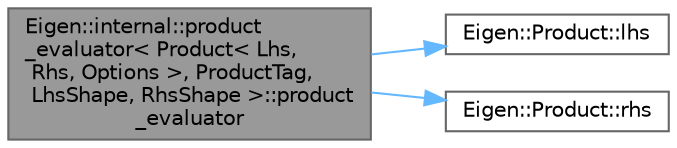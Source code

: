 digraph "Eigen::internal::product_evaluator&lt; Product&lt; Lhs, Rhs, Options &gt;, ProductTag, LhsShape, RhsShape &gt;::product_evaluator"
{
 // LATEX_PDF_SIZE
  bgcolor="transparent";
  edge [fontname=Helvetica,fontsize=10,labelfontname=Helvetica,labelfontsize=10];
  node [fontname=Helvetica,fontsize=10,shape=box,height=0.2,width=0.4];
  rankdir="LR";
  Node1 [id="Node000001",label="Eigen::internal::product\l_evaluator\< Product\< Lhs,\l Rhs, Options \>, ProductTag,\l LhsShape, RhsShape \>::product\l_evaluator",height=0.2,width=0.4,color="gray40", fillcolor="grey60", style="filled", fontcolor="black",tooltip=" "];
  Node1 -> Node2 [id="edge3_Node000001_Node000002",color="steelblue1",style="solid",tooltip=" "];
  Node2 [id="Node000002",label="Eigen::Product::lhs",height=0.2,width=0.4,color="grey40", fillcolor="white", style="filled",URL="$class_eigen_1_1_product.html#a249b144038beff8ce84721977d9c5e78",tooltip=" "];
  Node1 -> Node3 [id="edge4_Node000001_Node000003",color="steelblue1",style="solid",tooltip=" "];
  Node3 [id="Node000003",label="Eigen::Product::rhs",height=0.2,width=0.4,color="grey40", fillcolor="white", style="filled",URL="$class_eigen_1_1_product.html#af32370fec96282e04a8d74882206379b",tooltip=" "];
}
